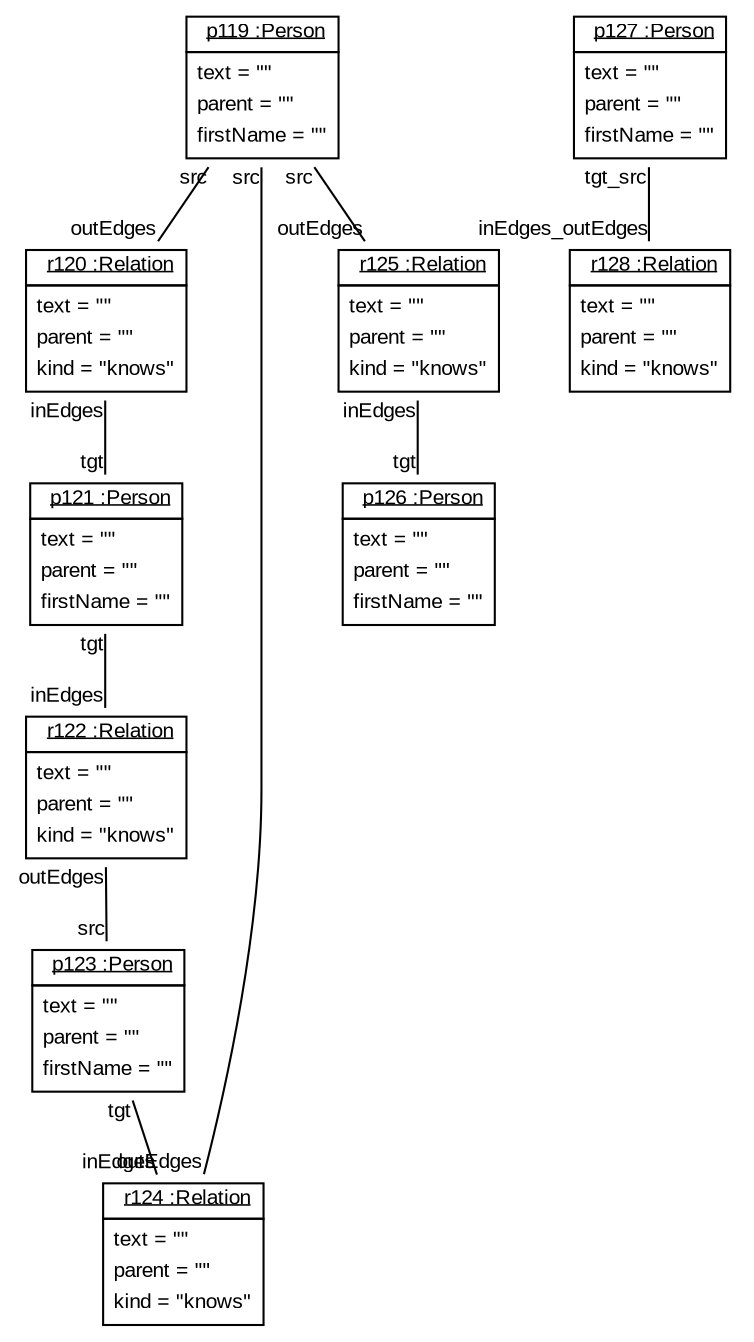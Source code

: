 graph ObjectDiagram {
   node [shape = none, fontsize = 10, fontname = "Arial"];
   edge [fontsize = 10, fontname = "Arial"];
   compound=true;

p119 [label=<<table border='0' cellborder='1' cellspacing='0'> <tr> <td href="../examples/org/sdmlib/examples/m2m/model/Person.java"> <u>p119 :Person</u></td></tr><tr><td><table border='0' cellborder='0' cellspacing='0'><tr><td align='left'>text = ""</td></tr><tr><td align='left'>parent = ""</td></tr><tr><td align='left'>firstName = ""</td></tr></table></td></tr></table>>];
r120 [label=<<table border='0' cellborder='1' cellspacing='0'> <tr> <td href="../examples/org/sdmlib/examples/m2m/model/Relation.java"> <u>r120 :Relation</u></td></tr><tr><td><table border='0' cellborder='0' cellspacing='0'><tr><td align='left'>text = ""</td></tr><tr><td align='left'>parent = ""</td></tr><tr><td align='left'>kind = "knows"</td></tr></table></td></tr></table>>];
p121 [label=<<table border='0' cellborder='1' cellspacing='0'> <tr> <td href="../examples/org/sdmlib/examples/m2m/model/Person.java"> <u>p121 :Person</u></td></tr><tr><td><table border='0' cellborder='0' cellspacing='0'><tr><td align='left'>text = ""</td></tr><tr><td align='left'>parent = ""</td></tr><tr><td align='left'>firstName = ""</td></tr></table></td></tr></table>>];
r122 [label=<<table border='0' cellborder='1' cellspacing='0'> <tr> <td href="../examples/org/sdmlib/examples/m2m/model/Relation.java"> <u>r122 :Relation</u></td></tr><tr><td><table border='0' cellborder='0' cellspacing='0'><tr><td align='left'>text = ""</td></tr><tr><td align='left'>parent = ""</td></tr><tr><td align='left'>kind = "knows"</td></tr></table></td></tr></table>>];
p123 [label=<<table border='0' cellborder='1' cellspacing='0'> <tr> <td href="../examples/org/sdmlib/examples/m2m/model/Person.java"> <u>p123 :Person</u></td></tr><tr><td><table border='0' cellborder='0' cellspacing='0'><tr><td align='left'>text = ""</td></tr><tr><td align='left'>parent = ""</td></tr><tr><td align='left'>firstName = ""</td></tr></table></td></tr></table>>];
r124 [label=<<table border='0' cellborder='1' cellspacing='0'> <tr> <td href="../examples/org/sdmlib/examples/m2m/model/Relation.java"> <u>r124 :Relation</u></td></tr><tr><td><table border='0' cellborder='0' cellspacing='0'><tr><td align='left'>text = ""</td></tr><tr><td align='left'>parent = ""</td></tr><tr><td align='left'>kind = "knows"</td></tr></table></td></tr></table>>];
r125 [label=<<table border='0' cellborder='1' cellspacing='0'> <tr> <td href="../examples/org/sdmlib/examples/m2m/model/Relation.java"> <u>r125 :Relation</u></td></tr><tr><td><table border='0' cellborder='0' cellspacing='0'><tr><td align='left'>text = ""</td></tr><tr><td align='left'>parent = ""</td></tr><tr><td align='left'>kind = "knows"</td></tr></table></td></tr></table>>];
p126 [label=<<table border='0' cellborder='1' cellspacing='0'> <tr> <td href="../examples/org/sdmlib/examples/m2m/model/Person.java"> <u>p126 :Person</u></td></tr><tr><td><table border='0' cellborder='0' cellspacing='0'><tr><td align='left'>text = ""</td></tr><tr><td align='left'>parent = ""</td></tr><tr><td align='left'>firstName = ""</td></tr></table></td></tr></table>>];
p127 [label=<<table border='0' cellborder='1' cellspacing='0'> <tr> <td href="../examples/org/sdmlib/examples/m2m/model/Person.java"> <u>p127 :Person</u></td></tr><tr><td><table border='0' cellborder='0' cellspacing='0'><tr><td align='left'>text = ""</td></tr><tr><td align='left'>parent = ""</td></tr><tr><td align='left'>firstName = ""</td></tr></table></td></tr></table>>];
r128 [label=<<table border='0' cellborder='1' cellspacing='0'> <tr> <td href="../examples/org/sdmlib/examples/m2m/model/Relation.java"> <u>r128 :Relation</u></td></tr><tr><td><table border='0' cellborder='0' cellspacing='0'><tr><td align='left'>text = ""</td></tr><tr><td align='left'>parent = ""</td></tr><tr><td align='left'>kind = "knows"</td></tr></table></td></tr></table>>];

p119 -- r120 [headlabel = "outEdges" taillabel = "src"];
p119 -- r124 [headlabel = "outEdges" taillabel = "src"];
p119 -- r125 [headlabel = "outEdges" taillabel = "src"];
r120 -- p121 [headlabel = "tgt" taillabel = "inEdges"];
p121 -- r122 [headlabel = "inEdges" taillabel = "tgt"];
r122 -- p123 [headlabel = "src" taillabel = "outEdges"];
p123 -- r124 [headlabel = "inEdges" taillabel = "tgt"];
r125 -- p126 [headlabel = "tgt" taillabel = "inEdges"];
p127 -- r128 [headlabel = "inEdges_outEdges" taillabel = "tgt_src"];
}
